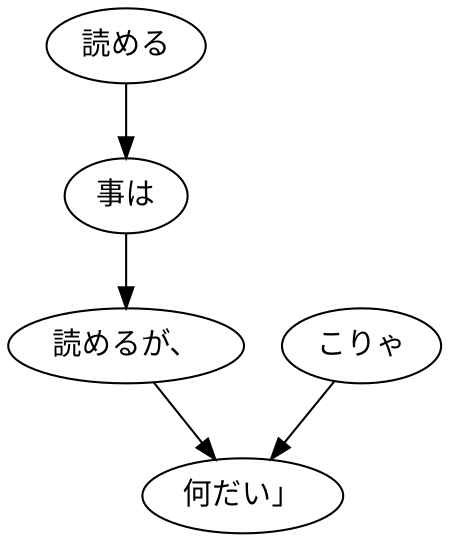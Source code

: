 digraph graph8170 {
	node0 [label="読める"];
	node1 [label="事は"];
	node2 [label="読めるが、"];
	node3 [label="こりゃ"];
	node4 [label="何だい」"];
	node0 -> node1;
	node1 -> node2;
	node2 -> node4;
	node3 -> node4;
}
